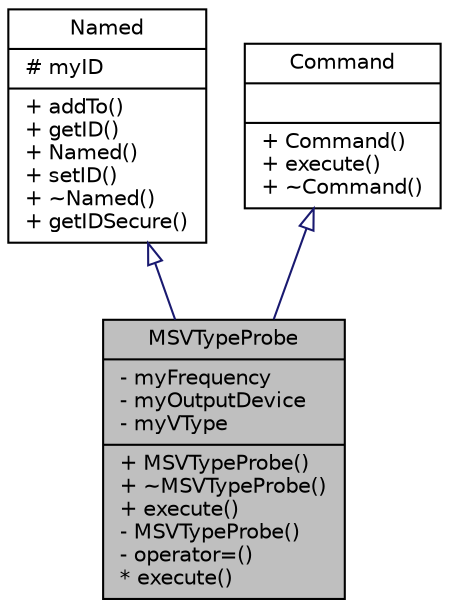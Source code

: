digraph "MSVTypeProbe"
{
  edge [fontname="Helvetica",fontsize="10",labelfontname="Helvetica",labelfontsize="10"];
  node [fontname="Helvetica",fontsize="10",shape=record];
  Node0 [label="{MSVTypeProbe\n|- myFrequency\l- myOutputDevice\l- myVType\l|+ MSVTypeProbe()\l+ ~MSVTypeProbe()\l+ execute()\l- MSVTypeProbe()\l- operator=()\l* execute()\l}",height=0.2,width=0.4,color="black", fillcolor="grey75", style="filled", fontcolor="black"];
  Node1 -> Node0 [dir="back",color="midnightblue",fontsize="10",style="solid",arrowtail="onormal",fontname="Helvetica"];
  Node1 [label="{Named\n|# myID\l|+ addTo()\l+ getID()\l+ Named()\l+ setID()\l+ ~Named()\l+ getIDSecure()\l}",height=0.2,width=0.4,color="black", fillcolor="white", style="filled",URL="$d5/dbf/class_named.html",tooltip="Base class for objects which have an id. "];
  Node2 -> Node0 [dir="back",color="midnightblue",fontsize="10",style="solid",arrowtail="onormal",fontname="Helvetica"];
  Node2 [label="{Command\n||+ Command()\l+ execute()\l+ ~Command()\l}",height=0.2,width=0.4,color="black", fillcolor="white", style="filled",URL="$d5/d6a/class_command.html",tooltip="Base (microsim) event class. "];
}
